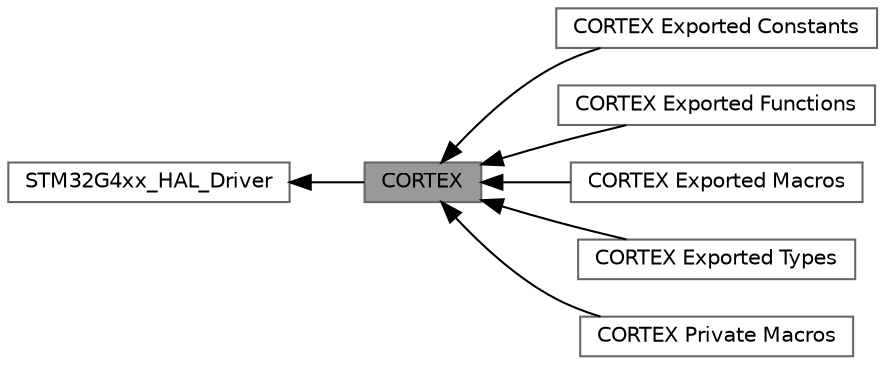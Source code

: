 digraph "CORTEX"
{
 // LATEX_PDF_SIZE
  bgcolor="transparent";
  edge [fontname=Helvetica,fontsize=10,labelfontname=Helvetica,labelfontsize=10];
  node [fontname=Helvetica,fontsize=10,shape=box,height=0.2,width=0.4];
  rankdir=LR;
  Node1 [label="CORTEX",height=0.2,width=0.4,color="gray40", fillcolor="grey60", style="filled", fontcolor="black",tooltip="CORTEX HAL module driver."];
  Node4 [label="CORTEX Exported Constants",height=0.2,width=0.4,color="grey40", fillcolor="white", style="filled",URL="$group___c_o_r_t_e_x___exported___constants.html",tooltip=" "];
  Node6 [label="CORTEX Exported Functions",height=0.2,width=0.4,color="grey40", fillcolor="white", style="filled",URL="$group___c_o_r_t_e_x___exported___functions.html",tooltip=" "];
  Node5 [label="CORTEX Exported Macros",height=0.2,width=0.4,color="grey40", fillcolor="white", style="filled",URL="$group___c_o_r_t_e_x___exported___macros.html",tooltip=" "];
  Node3 [label="CORTEX Exported Types",height=0.2,width=0.4,color="grey40", fillcolor="white", style="filled",URL="$group___c_o_r_t_e_x___exported___types.html",tooltip=" "];
  Node7 [label="CORTEX Private Macros",height=0.2,width=0.4,color="grey40", fillcolor="white", style="filled",URL="$group___c_o_r_t_e_x___private___macros.html",tooltip=" "];
  Node2 [label="STM32G4xx_HAL_Driver",height=0.2,width=0.4,color="grey40", fillcolor="white", style="filled",URL="$group___s_t_m32_g4xx___h_a_l___driver.html",tooltip=" "];
  Node2->Node1 [shape=plaintext, dir="back", style="solid"];
  Node1->Node3 [shape=plaintext, dir="back", style="solid"];
  Node1->Node4 [shape=plaintext, dir="back", style="solid"];
  Node1->Node5 [shape=plaintext, dir="back", style="solid"];
  Node1->Node6 [shape=plaintext, dir="back", style="solid"];
  Node1->Node7 [shape=plaintext, dir="back", style="solid"];
}
